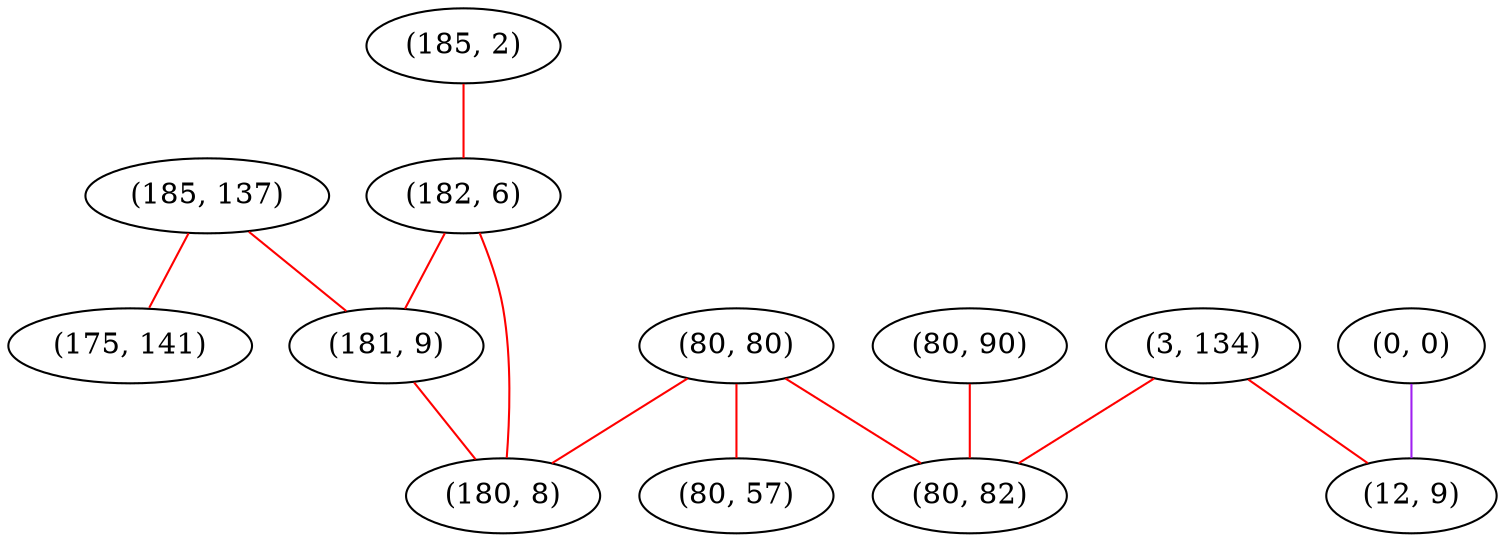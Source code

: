 graph "" {
"(80, 80)";
"(185, 2)";
"(182, 6)";
"(0, 0)";
"(185, 137)";
"(181, 9)";
"(175, 141)";
"(80, 90)";
"(3, 134)";
"(180, 8)";
"(80, 57)";
"(12, 9)";
"(80, 82)";
"(80, 80)" -- "(80, 57)"  [color=red, key=0, weight=1];
"(80, 80)" -- "(80, 82)"  [color=red, key=0, weight=1];
"(80, 80)" -- "(180, 8)"  [color=red, key=0, weight=1];
"(185, 2)" -- "(182, 6)"  [color=red, key=0, weight=1];
"(182, 6)" -- "(181, 9)"  [color=red, key=0, weight=1];
"(182, 6)" -- "(180, 8)"  [color=red, key=0, weight=1];
"(0, 0)" -- "(12, 9)"  [color=purple, key=0, weight=4];
"(185, 137)" -- "(181, 9)"  [color=red, key=0, weight=1];
"(185, 137)" -- "(175, 141)"  [color=red, key=0, weight=1];
"(181, 9)" -- "(180, 8)"  [color=red, key=0, weight=1];
"(80, 90)" -- "(80, 82)"  [color=red, key=0, weight=1];
"(3, 134)" -- "(12, 9)"  [color=red, key=0, weight=1];
"(3, 134)" -- "(80, 82)"  [color=red, key=0, weight=1];
}
